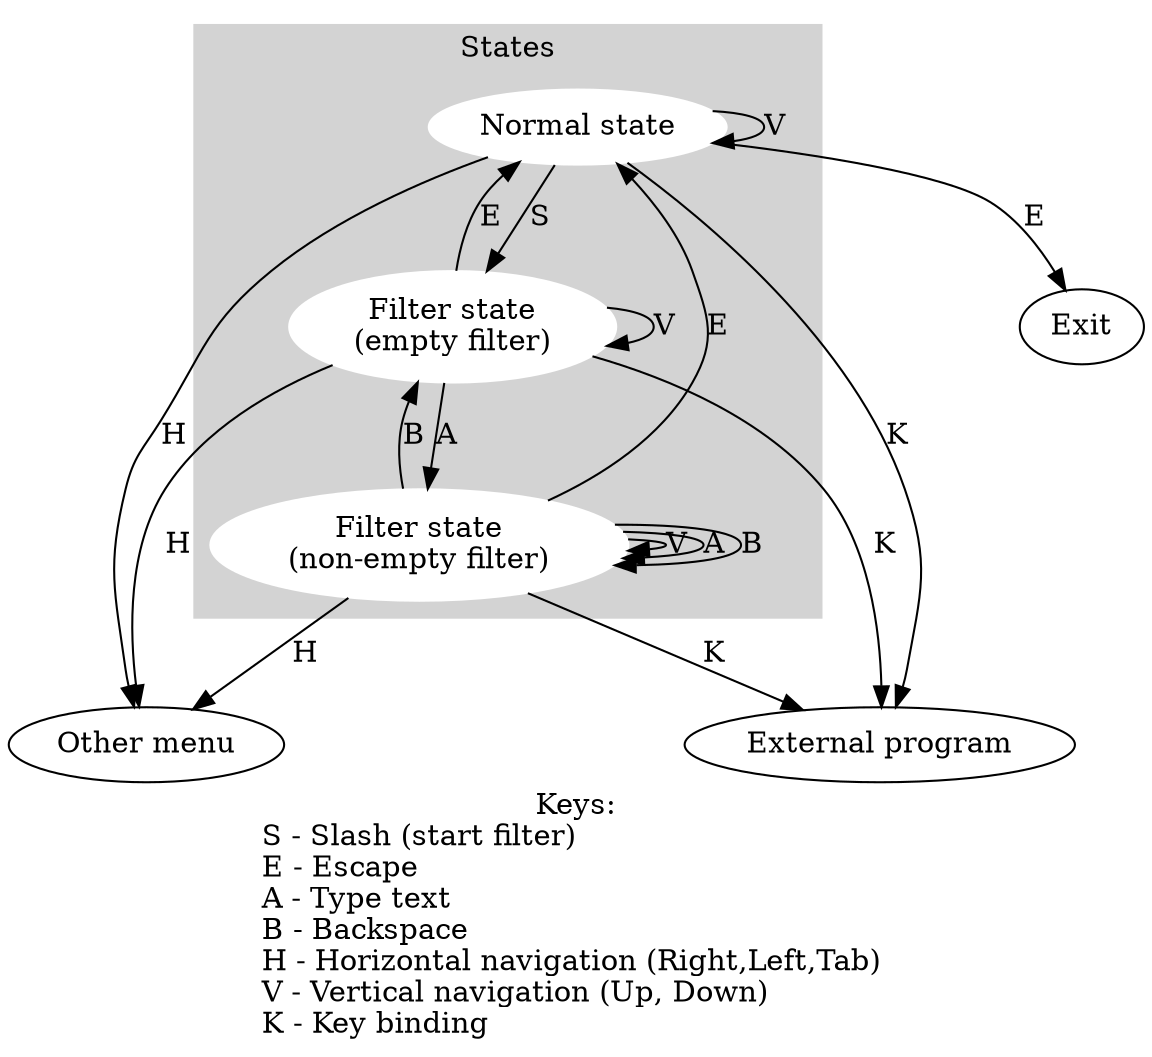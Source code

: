 digraph fsm {

    // Create states cluster for l1, l2, l3
    subgraph cluster_states {
rankdir="LR"
        label = "States";
        style=filled;
		color=lightgrey;
		node [style=filled,color=white];

        l1 [label = "Normal state"];
        l2 [label = "Filter state\n(empty filter)"];
        l3 [label = "Filter state\n(non-empty filter)"];
    }

    // Other nodes
    exit [label = "Exit"];
    i1 [label = "Other menu"];
    e1 [label = "External program"];


    // Transitions
    l1 -> exit [label = "E"];

    // Mode switches
    l1 -> l2 [label = "S"];
    l2 -> l3 [label = "A"];
    l2 -> l1 [label = "E"];
    l3 -> l1 [label = "E"];
    l3 -> l2 [label = "B"];

    // Horizontal navigation
    l1 -> i1 [label = "H"];
    l2 -> i1 [label = "H"];
    l3 -> i1 [label = "H"];

    // External program
    l1 -> e1 [label = "K"];
    l2 -> e1 [label = "K"];
    l3 -> e1 [label = "K"];

    // Self-loops
    l1 -> l1 [label = "V"];
    l2 -> l2 [label = "V"];
    l3 -> l3 [label = "V"];
    l3 -> l3 [label = "A"];
    l3 -> l3 [label = "B"];

    label = "Keys:\n\
S - Slash (start filter)                   \l\
E - Escape                                 \l\
A - Type text                              \l\
B - Backspace                              \l\
H - Horizontal navigation (Right,Left,Tab) \l\
V - Vertical navigation (Up, Down)         \l\
K - Key binding                            \l"
}